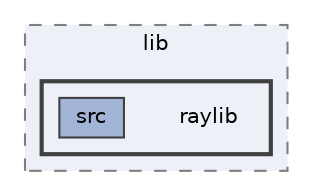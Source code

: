 digraph "C:/Users/HP/Documents/GitHub/Minero-Game/Old/Classes/lib/raylib"
{
 // LATEX_PDF_SIZE
  bgcolor="transparent";
  edge [fontname=Helvetica,fontsize=10,labelfontname=Helvetica,labelfontsize=10];
  node [fontname=Helvetica,fontsize=10,shape=box,height=0.2,width=0.4];
  compound=true
  subgraph clusterdir_86e3fabaa487d125112dafeea2881dfa {
    graph [ bgcolor="#edf0f7", pencolor="grey50", label="lib", fontname=Helvetica,fontsize=10 style="filled,dashed", URL="dir_86e3fabaa487d125112dafeea2881dfa.html",tooltip=""]
  subgraph clusterdir_5f34b361f37d207ef05bae70e56b4a76 {
    graph [ bgcolor="#edf0f7", pencolor="grey25", label="", fontname=Helvetica,fontsize=10 style="filled,bold", URL="dir_5f34b361f37d207ef05bae70e56b4a76.html",tooltip=""]
    dir_5f34b361f37d207ef05bae70e56b4a76 [shape=plaintext, label="raylib"];
  dir_6e4e0890ade646e7df2be541464bc0c4 [label="src", fillcolor="#a2b4d6", color="grey25", style="filled", URL="dir_6e4e0890ade646e7df2be541464bc0c4.html",tooltip=""];
  }
  }
}
